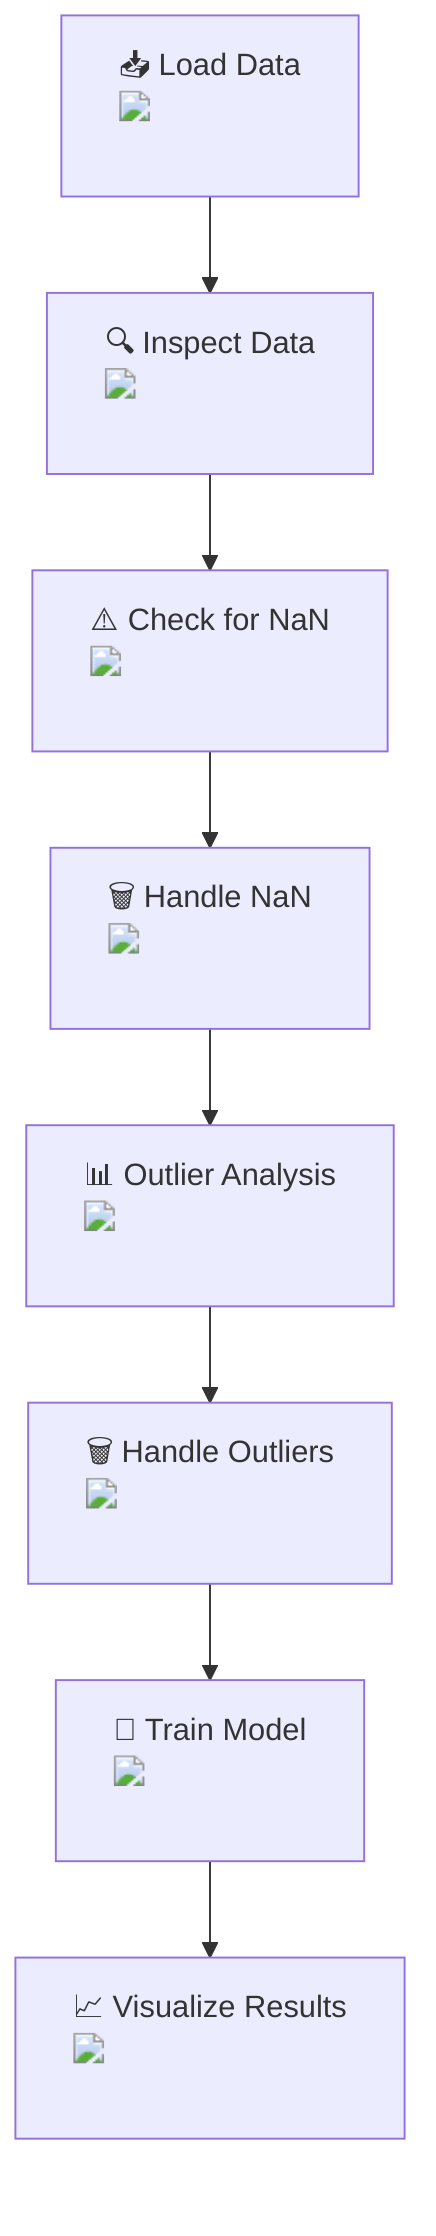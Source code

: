 flowchart TD
    A["📥 Load Data <img src='icons/file.svg'/> <br/>"] --> B["🔍 Inspect Data <img src='icons/table.svg'/> <br/>"]
    B --> C["⚠️ Check for NaN <img src='icons/table.svg'/> <br/>"]
    C --> D["🗑️ Handle NaN <img src='icons/column_split.svg'/> <br/>"]
    D --> E["📊 Outlier Analysis <img src='icons/boxplot_template.svg'/> <br/>"]
    E --> F["🗑️ Handle Outliers <img src='icons/column_split.svg'/> <br/>"]
    F --> G["🤖 Train Model <img src='icons/brain.svg'/> <br/>"]
    G --> H["📈 Visualize Results <img src='icons/lineplot_template.svg'/> <br/>"]
